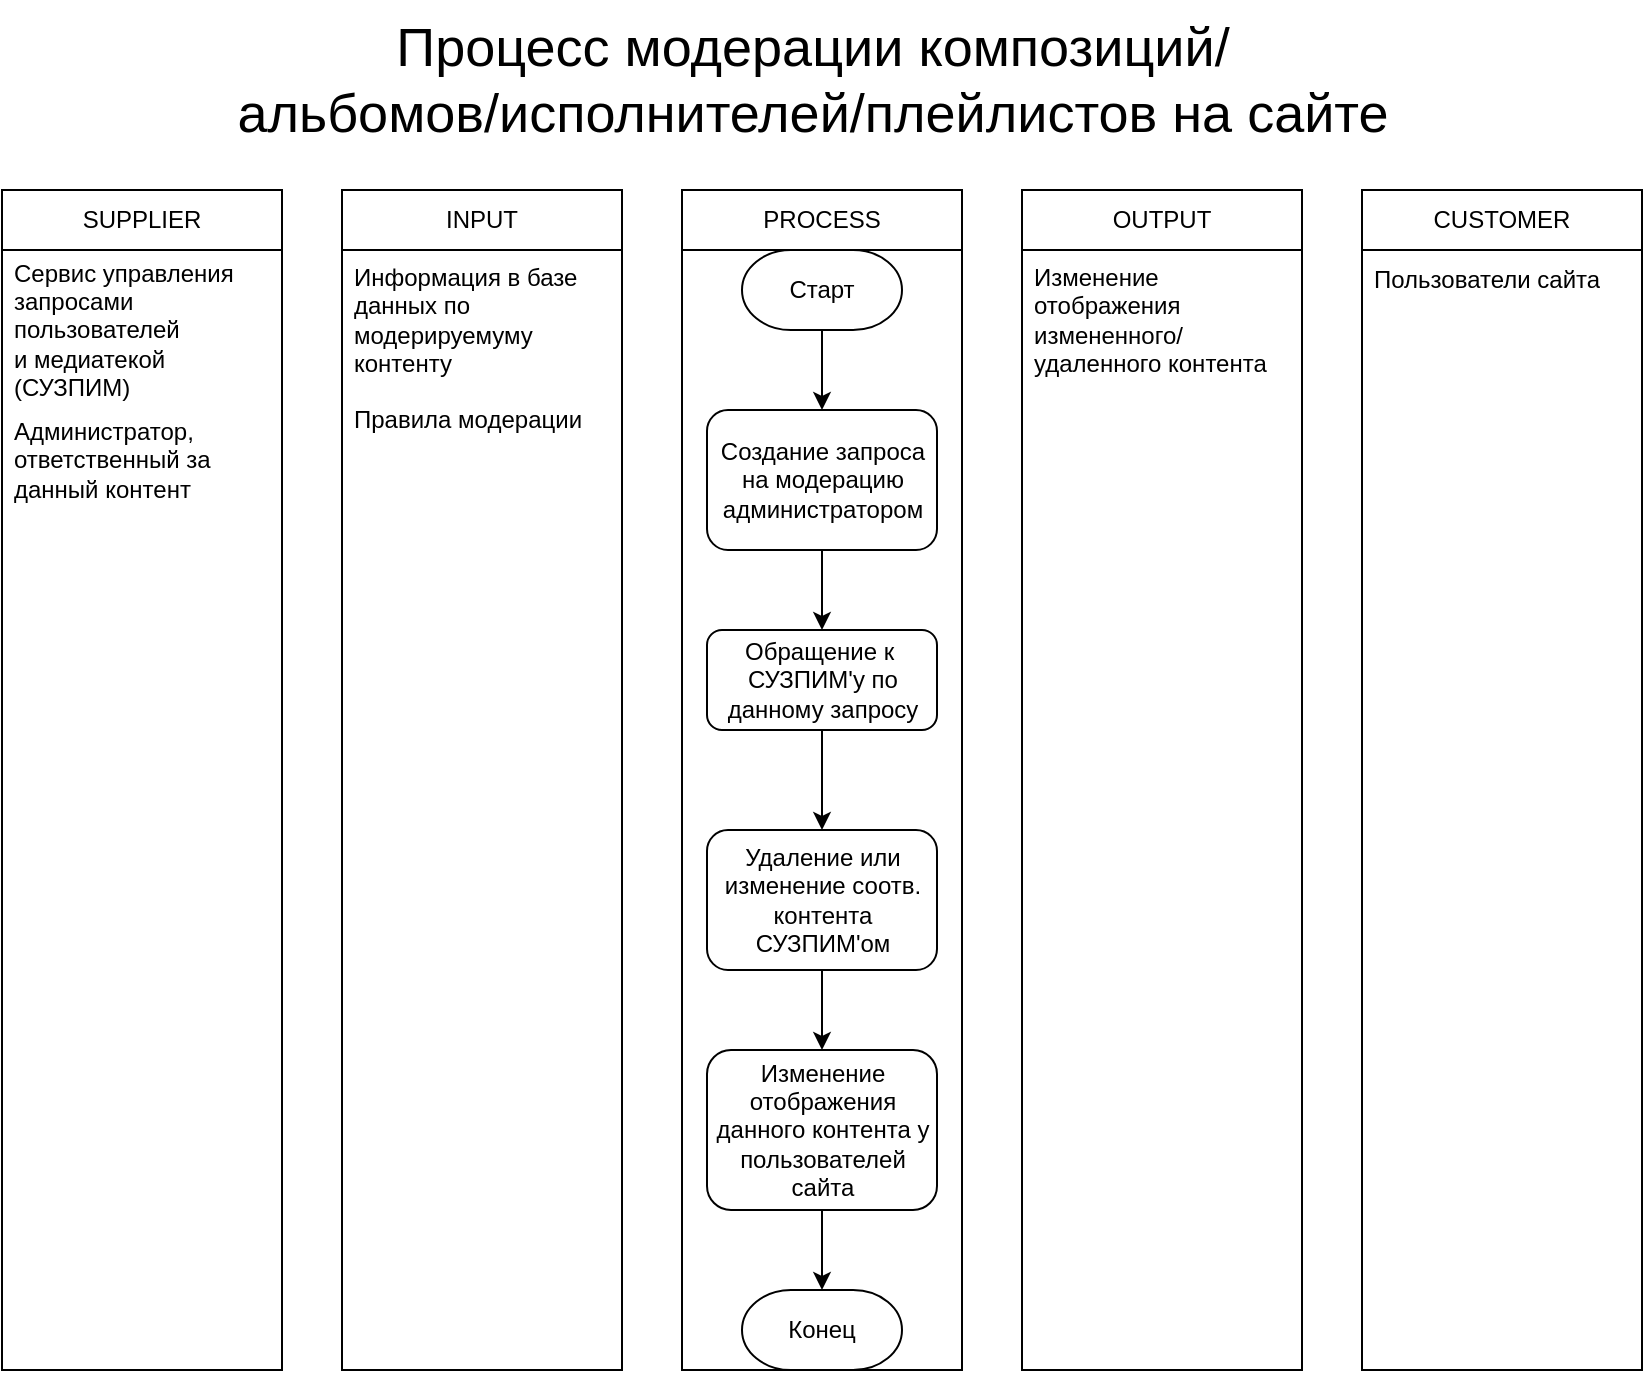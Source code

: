 <mxfile>
    <diagram id="KFVoaWny9v45ZiVxV1ne" name="Страница 1">
        <mxGraphModel dx="1356" dy="789" grid="1" gridSize="10" guides="1" tooltips="1" connect="1" arrows="1" fold="1" page="1" pageScale="1" pageWidth="1169" pageHeight="827" math="0" shadow="0">
            <root>
                <mxCell id="0"/>
                <mxCell id="1" parent="0"/>
                <mxCell id="31" value="" style="rounded=0;whiteSpace=wrap;html=1;fillColor=none;" vertex="1" parent="1">
                    <mxGeometry x="500" y="390" width="140" height="560" as="geometry"/>
                </mxCell>
                <mxCell id="2" value="SUPPLIER" style="swimlane;fontStyle=0;childLayout=stackLayout;horizontal=1;startSize=30;horizontalStack=0;resizeParent=1;resizeParentMax=0;resizeLast=0;collapsible=1;marginBottom=0;whiteSpace=wrap;html=1;" vertex="1" parent="1">
                    <mxGeometry x="160" y="360" width="140" height="590" as="geometry"/>
                </mxCell>
                <mxCell id="3" value="&lt;span style=&quot;text-align: center;&quot;&gt;Сервис управления&lt;/span&gt;&lt;br style=&quot;text-align: center;&quot;&gt;&lt;span style=&quot;text-align: center;&quot;&gt;запросами пользователей&lt;/span&gt;&lt;br style=&quot;text-align: center;&quot;&gt;&lt;span style=&quot;text-align: center;&quot;&gt;и медиатекой (СУЗПИМ)&lt;/span&gt;" style="text;strokeColor=none;fillColor=none;align=left;verticalAlign=middle;spacingLeft=4;spacingRight=4;overflow=hidden;points=[[0,0.5],[1,0.5]];portConstraint=eastwest;rotatable=0;whiteSpace=wrap;html=1;" vertex="1" parent="2">
                    <mxGeometry y="30" width="140" height="80" as="geometry"/>
                </mxCell>
                <mxCell id="4" value="Администратор, ответственный за данный контент" style="text;strokeColor=none;fillColor=none;align=left;verticalAlign=middle;spacingLeft=4;spacingRight=4;overflow=hidden;points=[[0,0.5],[1,0.5]];portConstraint=eastwest;rotatable=0;whiteSpace=wrap;html=1;" vertex="1" parent="2">
                    <mxGeometry y="110" width="140" height="50" as="geometry"/>
                </mxCell>
                <mxCell id="5" value="&amp;nbsp;" style="text;strokeColor=none;fillColor=none;align=left;verticalAlign=middle;spacingLeft=4;spacingRight=4;overflow=hidden;points=[[0,0.5],[1,0.5]];portConstraint=eastwest;rotatable=0;whiteSpace=wrap;html=1;" vertex="1" parent="2">
                    <mxGeometry y="160" width="140" height="430" as="geometry"/>
                </mxCell>
                <mxCell id="6" value="INPUT" style="swimlane;fontStyle=0;childLayout=stackLayout;horizontal=1;startSize=30;horizontalStack=0;resizeParent=1;resizeParentMax=0;resizeLast=0;collapsible=1;marginBottom=0;whiteSpace=wrap;html=1;" vertex="1" parent="1">
                    <mxGeometry x="330" y="360" width="140" height="590" as="geometry"/>
                </mxCell>
                <mxCell id="8" value="Информация в базе данных по модерируемуму контенту" style="text;strokeColor=none;fillColor=none;align=left;verticalAlign=middle;spacingLeft=4;spacingRight=4;overflow=hidden;points=[[0,0.5],[1,0.5]];portConstraint=eastwest;rotatable=0;whiteSpace=wrap;html=1;" vertex="1" parent="6">
                    <mxGeometry y="30" width="140" height="70" as="geometry"/>
                </mxCell>
                <mxCell id="30" value="Правила модерации" style="text;strokeColor=none;fillColor=none;align=left;verticalAlign=middle;spacingLeft=4;spacingRight=4;overflow=hidden;points=[[0,0.5],[1,0.5]];portConstraint=eastwest;rotatable=0;whiteSpace=wrap;html=1;" vertex="1" parent="6">
                    <mxGeometry y="100" width="140" height="30" as="geometry"/>
                </mxCell>
                <mxCell id="9" value="&amp;nbsp;" style="text;strokeColor=none;fillColor=none;align=left;verticalAlign=middle;spacingLeft=4;spacingRight=4;overflow=hidden;points=[[0,0.5],[1,0.5]];portConstraint=eastwest;rotatable=0;whiteSpace=wrap;html=1;" vertex="1" parent="6">
                    <mxGeometry y="130" width="140" height="460" as="geometry"/>
                </mxCell>
                <mxCell id="10" value="CUSTOMER" style="swimlane;fontStyle=0;childLayout=stackLayout;horizontal=1;startSize=30;horizontalStack=0;resizeParent=1;resizeParentMax=0;resizeLast=0;collapsible=1;marginBottom=0;whiteSpace=wrap;html=1;" vertex="1" parent="1">
                    <mxGeometry x="840" y="360" width="140" height="590" as="geometry"/>
                </mxCell>
                <mxCell id="11" value="Пользователи сайта" style="text;strokeColor=none;fillColor=none;align=left;verticalAlign=middle;spacingLeft=4;spacingRight=4;overflow=hidden;points=[[0,0.5],[1,0.5]];portConstraint=eastwest;rotatable=0;whiteSpace=wrap;html=1;" vertex="1" parent="10">
                    <mxGeometry y="30" width="140" height="30" as="geometry"/>
                </mxCell>
                <mxCell id="12" value="&amp;nbsp;" style="text;strokeColor=none;fillColor=none;align=left;verticalAlign=middle;spacingLeft=4;spacingRight=4;overflow=hidden;points=[[0,0.5],[1,0.5]];portConstraint=eastwest;rotatable=0;whiteSpace=wrap;html=1;" vertex="1" parent="10">
                    <mxGeometry y="60" width="140" height="530" as="geometry"/>
                </mxCell>
                <mxCell id="13" value="OUTPUT" style="swimlane;fontStyle=0;childLayout=stackLayout;horizontal=1;startSize=30;horizontalStack=0;resizeParent=1;resizeParentMax=0;resizeLast=0;collapsible=1;marginBottom=0;whiteSpace=wrap;html=1;" vertex="1" parent="1">
                    <mxGeometry x="670" y="360" width="140" height="590" as="geometry"/>
                </mxCell>
                <mxCell id="14" value="Изменение отображения измененного/удаленного контента" style="text;strokeColor=none;fillColor=none;align=left;verticalAlign=middle;spacingLeft=4;spacingRight=4;overflow=hidden;points=[[0,0.5],[1,0.5]];portConstraint=eastwest;rotatable=0;whiteSpace=wrap;html=1;" vertex="1" parent="13">
                    <mxGeometry y="30" width="140" height="70" as="geometry"/>
                </mxCell>
                <mxCell id="15" value="&amp;nbsp;" style="text;strokeColor=none;fillColor=none;align=left;verticalAlign=middle;spacingLeft=4;spacingRight=4;overflow=hidden;points=[[0,0.5],[1,0.5]];portConstraint=eastwest;rotatable=0;whiteSpace=wrap;html=1;" vertex="1" parent="13">
                    <mxGeometry y="100" width="140" height="490" as="geometry"/>
                </mxCell>
                <mxCell id="16" value="PROCESS" style="rounded=0;whiteSpace=wrap;html=1;" vertex="1" parent="1">
                    <mxGeometry x="500" y="360" width="140" height="30" as="geometry"/>
                </mxCell>
                <mxCell id="17" style="edgeStyle=none;html=1;exitX=0.5;exitY=1;exitDx=0;exitDy=0;entryX=0.5;entryY=0;entryDx=0;entryDy=0;" edge="1" parent="1" source="18" target="23">
                    <mxGeometry relative="1" as="geometry"/>
                </mxCell>
                <mxCell id="18" value="Создание запроса на модерацию администратором" style="rounded=1;whiteSpace=wrap;html=1;" vertex="1" parent="1">
                    <mxGeometry x="512.5" y="470" width="115" height="70" as="geometry"/>
                </mxCell>
                <mxCell id="19" style="edgeStyle=none;html=1;exitX=0.5;exitY=1;exitDx=0;exitDy=0;exitPerimeter=0;entryX=0.5;entryY=0;entryDx=0;entryDy=0;" edge="1" parent="1" source="20" target="18">
                    <mxGeometry relative="1" as="geometry"/>
                </mxCell>
                <mxCell id="20" value="Старт" style="strokeWidth=1;html=1;shape=mxgraph.flowchart.terminator;whiteSpace=wrap;" vertex="1" parent="1">
                    <mxGeometry x="530" y="390" width="80" height="40" as="geometry"/>
                </mxCell>
                <mxCell id="21" value="Процесс модерации композиций/&lt;br&gt;альбомов/исполнителей/плейлистов на сайте" style="text;html=1;align=center;verticalAlign=middle;resizable=0;points=[];autosize=1;strokeColor=none;fillColor=none;fontSize=27;" vertex="1" parent="1">
                    <mxGeometry x="265" y="265" width="600" height="80" as="geometry"/>
                </mxCell>
                <mxCell id="22" style="edgeStyle=none;html=1;exitX=0.5;exitY=1;exitDx=0;exitDy=0;entryX=0.5;entryY=0;entryDx=0;entryDy=0;" edge="1" parent="1" source="23" target="25">
                    <mxGeometry relative="1" as="geometry"/>
                </mxCell>
                <mxCell id="23" value="Обращение к&amp;nbsp; СУЗПИМ'у по данному запросу" style="rounded=1;whiteSpace=wrap;html=1;" vertex="1" parent="1">
                    <mxGeometry x="512.5" y="580" width="115" height="50" as="geometry"/>
                </mxCell>
                <mxCell id="24" style="edgeStyle=none;html=1;exitX=0.5;exitY=1;exitDx=0;exitDy=0;entryX=0.5;entryY=0;entryDx=0;entryDy=0;" edge="1" parent="1" source="25" target="27">
                    <mxGeometry relative="1" as="geometry"/>
                </mxCell>
                <mxCell id="25" value="Удаление или изменение соотв. контента СУЗПИМ'ом" style="rounded=1;whiteSpace=wrap;html=1;" vertex="1" parent="1">
                    <mxGeometry x="512.5" y="680" width="115" height="70" as="geometry"/>
                </mxCell>
                <mxCell id="26" style="edgeStyle=none;html=1;exitX=0.5;exitY=1;exitDx=0;exitDy=0;entryX=0.5;entryY=0;entryDx=0;entryDy=0;entryPerimeter=0;" edge="1" parent="1" source="27" target="28">
                    <mxGeometry relative="1" as="geometry"/>
                </mxCell>
                <mxCell id="27" value="Изменение отображения данного контента у пользователей сайта" style="rounded=1;whiteSpace=wrap;html=1;" vertex="1" parent="1">
                    <mxGeometry x="512.5" y="790" width="115" height="80" as="geometry"/>
                </mxCell>
                <mxCell id="28" value="Конец" style="strokeWidth=1;html=1;shape=mxgraph.flowchart.terminator;whiteSpace=wrap;" vertex="1" parent="1">
                    <mxGeometry x="530" y="910" width="80" height="40" as="geometry"/>
                </mxCell>
            </root>
        </mxGraphModel>
    </diagram>
</mxfile>